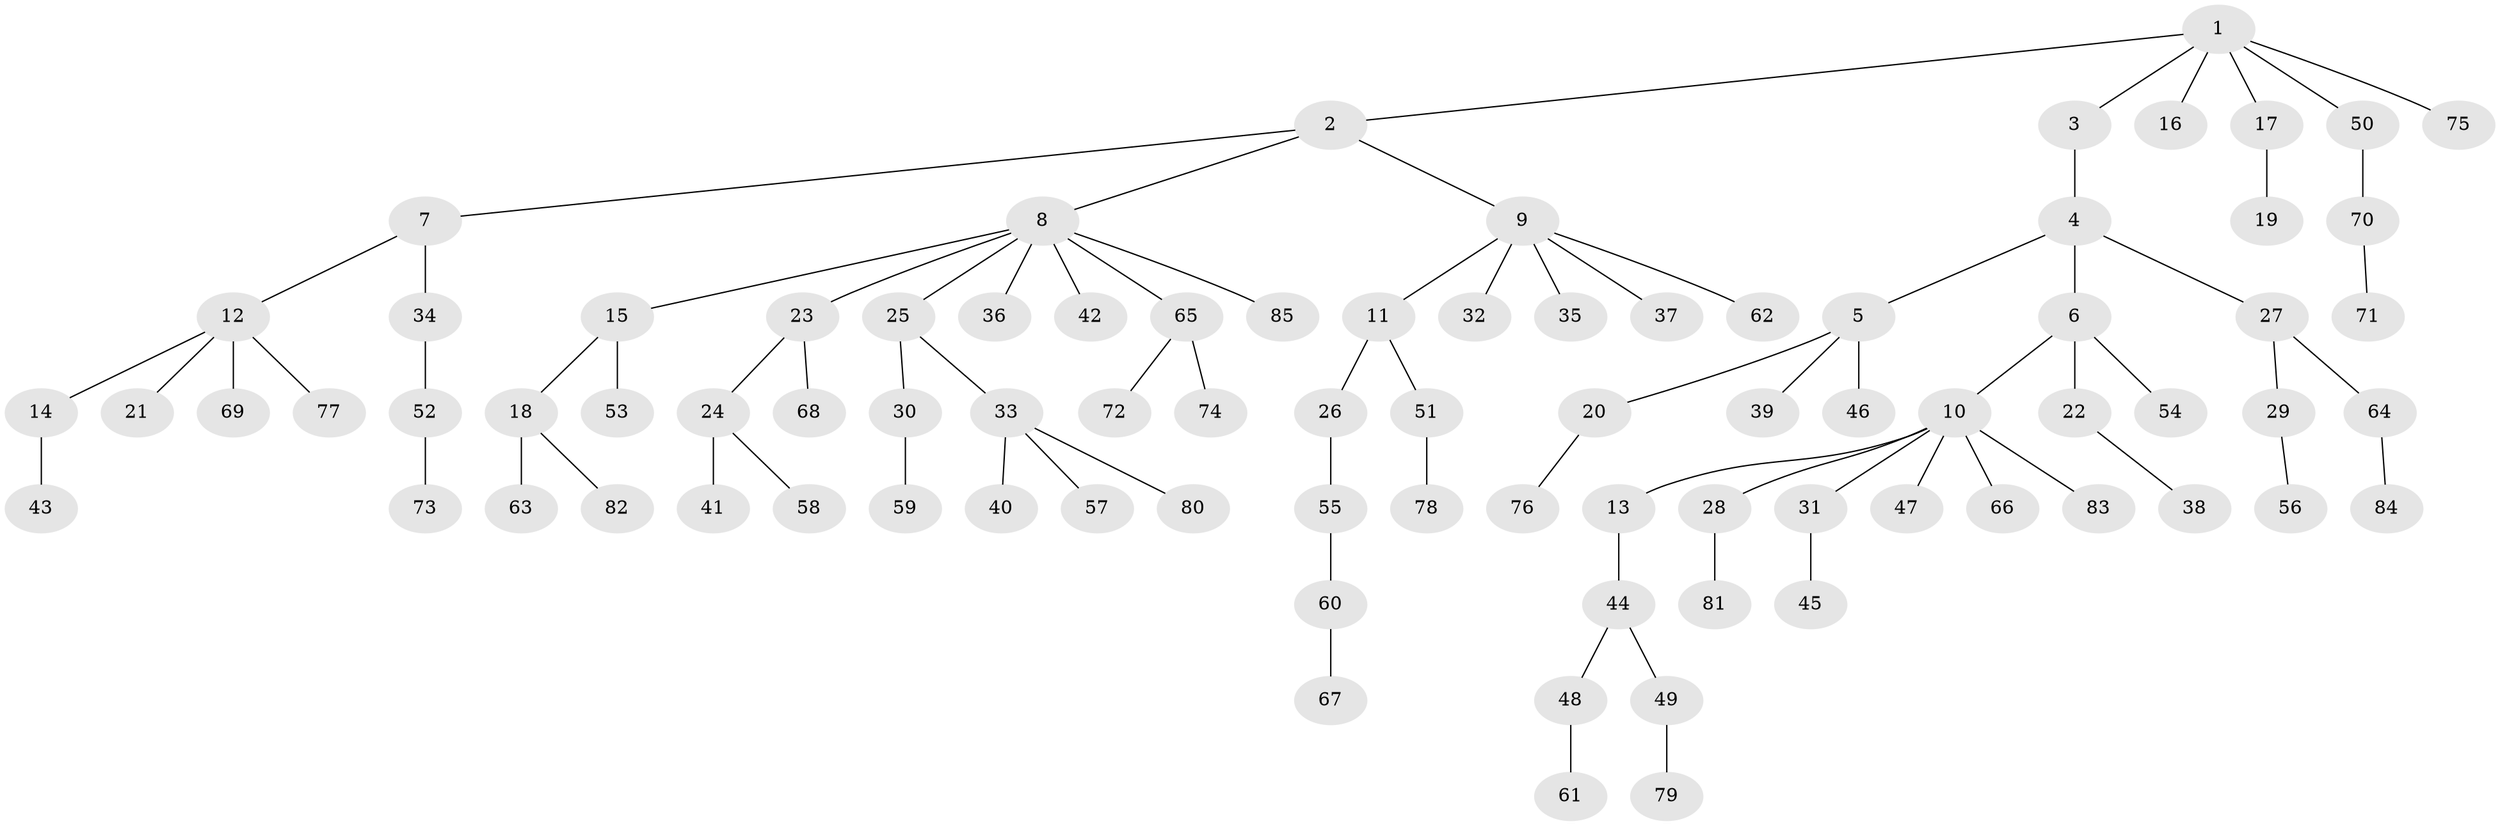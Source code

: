 // coarse degree distribution, {5: 0.05263157894736842, 4: 0.07017543859649122, 3: 0.10526315789473684, 9: 0.017543859649122806, 6: 0.017543859649122806, 2: 0.10526315789473684, 1: 0.631578947368421}
// Generated by graph-tools (version 1.1) at 2025/52/02/27/25 19:52:10]
// undirected, 85 vertices, 84 edges
graph export_dot {
graph [start="1"]
  node [color=gray90,style=filled];
  1;
  2;
  3;
  4;
  5;
  6;
  7;
  8;
  9;
  10;
  11;
  12;
  13;
  14;
  15;
  16;
  17;
  18;
  19;
  20;
  21;
  22;
  23;
  24;
  25;
  26;
  27;
  28;
  29;
  30;
  31;
  32;
  33;
  34;
  35;
  36;
  37;
  38;
  39;
  40;
  41;
  42;
  43;
  44;
  45;
  46;
  47;
  48;
  49;
  50;
  51;
  52;
  53;
  54;
  55;
  56;
  57;
  58;
  59;
  60;
  61;
  62;
  63;
  64;
  65;
  66;
  67;
  68;
  69;
  70;
  71;
  72;
  73;
  74;
  75;
  76;
  77;
  78;
  79;
  80;
  81;
  82;
  83;
  84;
  85;
  1 -- 2;
  1 -- 3;
  1 -- 16;
  1 -- 17;
  1 -- 50;
  1 -- 75;
  2 -- 7;
  2 -- 8;
  2 -- 9;
  3 -- 4;
  4 -- 5;
  4 -- 6;
  4 -- 27;
  5 -- 20;
  5 -- 39;
  5 -- 46;
  6 -- 10;
  6 -- 22;
  6 -- 54;
  7 -- 12;
  7 -- 34;
  8 -- 15;
  8 -- 23;
  8 -- 25;
  8 -- 36;
  8 -- 42;
  8 -- 65;
  8 -- 85;
  9 -- 11;
  9 -- 32;
  9 -- 35;
  9 -- 37;
  9 -- 62;
  10 -- 13;
  10 -- 28;
  10 -- 31;
  10 -- 47;
  10 -- 66;
  10 -- 83;
  11 -- 26;
  11 -- 51;
  12 -- 14;
  12 -- 21;
  12 -- 69;
  12 -- 77;
  13 -- 44;
  14 -- 43;
  15 -- 18;
  15 -- 53;
  17 -- 19;
  18 -- 63;
  18 -- 82;
  20 -- 76;
  22 -- 38;
  23 -- 24;
  23 -- 68;
  24 -- 41;
  24 -- 58;
  25 -- 30;
  25 -- 33;
  26 -- 55;
  27 -- 29;
  27 -- 64;
  28 -- 81;
  29 -- 56;
  30 -- 59;
  31 -- 45;
  33 -- 40;
  33 -- 57;
  33 -- 80;
  34 -- 52;
  44 -- 48;
  44 -- 49;
  48 -- 61;
  49 -- 79;
  50 -- 70;
  51 -- 78;
  52 -- 73;
  55 -- 60;
  60 -- 67;
  64 -- 84;
  65 -- 72;
  65 -- 74;
  70 -- 71;
}
